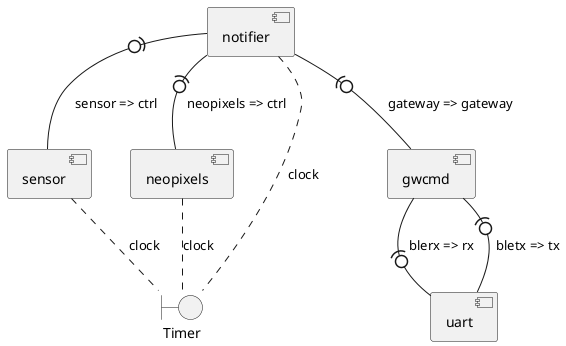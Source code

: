 @startuml
component uart
component sensor
component neopixels
component gwcmd
component notifier
boundary Timer
notifier -(0- neopixels : neopixels => ctrl
notifier -(0- gwcmd : gateway => gateway
notifier -(0- sensor : sensor => ctrl
gwcmd -(0- uart : blerx => rx
gwcmd -(0- uart : bletx => tx
neopixels .. Timer : clock
sensor .. Timer : clock
notifier .. Timer : clock
@enduml